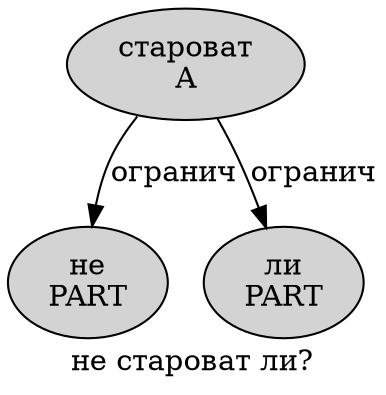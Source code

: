 digraph SENTENCE_3913 {
	graph [label="не староват ли?"]
	node [style=filled]
		0 [label="не
PART" color="" fillcolor=lightgray penwidth=1 shape=ellipse]
		1 [label="староват
A" color="" fillcolor=lightgray penwidth=1 shape=ellipse]
		2 [label="ли
PART" color="" fillcolor=lightgray penwidth=1 shape=ellipse]
			1 -> 0 [label="огранич"]
			1 -> 2 [label="огранич"]
}